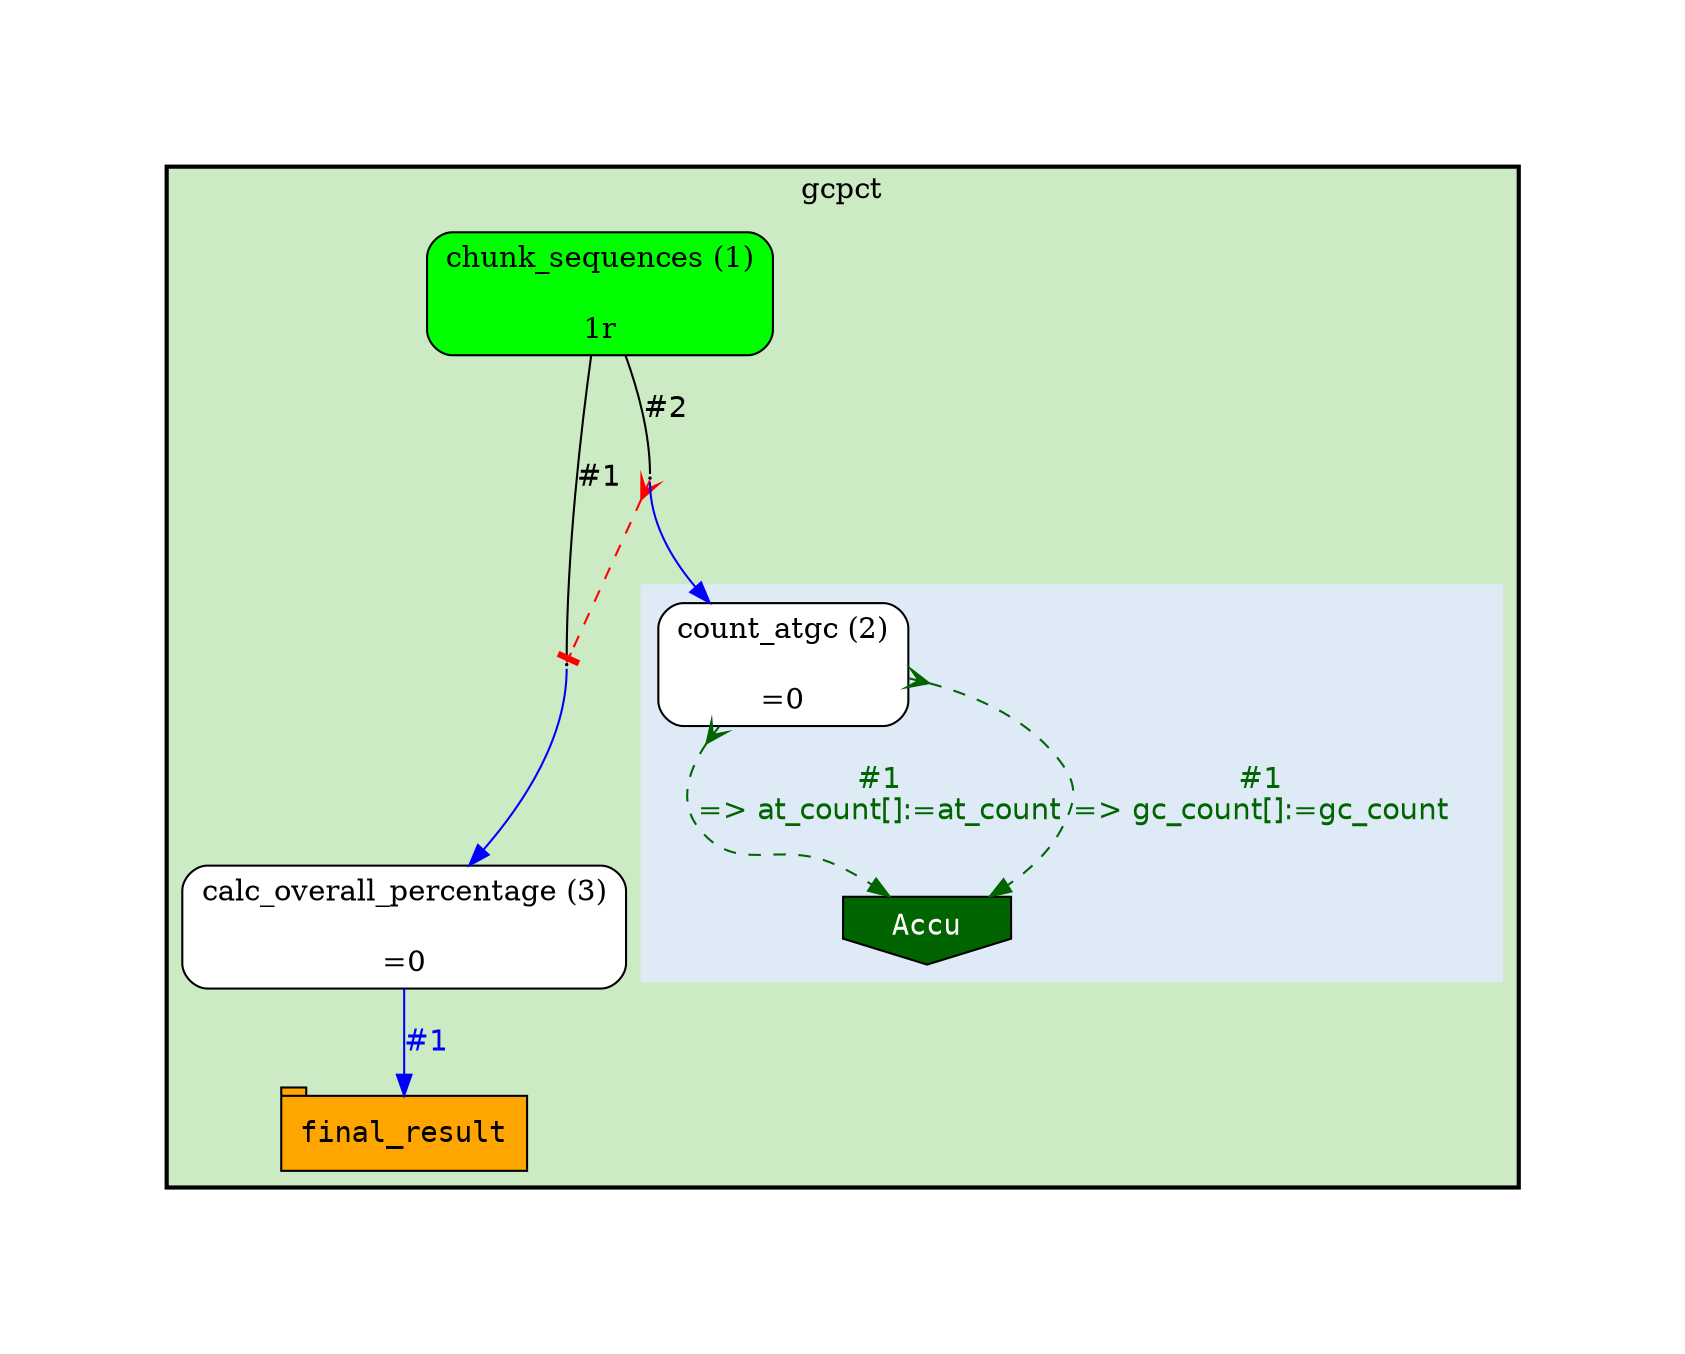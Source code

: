 digraph test {
	ratio="compress"; concentrate = "true"; name = "AnalysisWorkflow"; pad = "1.0";
	analysis_chunk_sequences [fillcolor="green", fontname="Times-Roman", label=<<table border="0" cellborder="0" cellspacing="0" cellpadding="1"><tr><td colspan="1">chunk_sequences (1)</td></tr><tr><td colspan="1"> </td></tr><tr><td bgcolor="green" width="100%">1r</td></tr></table>>, shape="Mrecord", style="filled"];
	dfr_1_mp [fixedsize="1", height="0.01", label="dfr_1_mp", shape="point", width="0.01"];
	analysis_calc_overall_percentage [fillcolor="white", fontname="Times-Roman", label=<<table border="0" cellborder="0" cellspacing="0" cellpadding="1"><tr><td colspan="1">calc_overall_percentage (3)</td></tr><tr><td colspan="1"> </td></tr><tr><td>=0</td></tr></table>>, shape="Mrecord", style="filled"];
	table_final_result [fillcolor="orange", fontcolor="black", fontname="Courier", label=<<table border="0" cellborder="0" cellspacing="0" cellpadding="1"><tr><td colspan="1">final_result</td></tr></table>>, shape="tab", style="filled"];
	dfr_2_mp [fixedsize="1", height="0.01", label="dfr_2_mp", shape="point", width="0.01"];
	analysis_count_atgc [fillcolor="white", fontname="Times-Roman", label=<<table border="0" cellborder="0" cellspacing="0" cellpadding="1"><tr><td colspan="1">count_atgc (2)</td></tr><tr><td colspan="1"> </td></tr><tr><td>=0</td></tr></table>>, shape="Mrecord", style="filled"];
	sink_dfr_1_mp [fillcolor="darkgreen", fontcolor="white", fontname="Courier", label="Accu", shape="invhouse", style="filled"];
	analysis_calc_overall_percentage -> table_final_result [color="blue", fontcolor="blue", fontname="Helvetica", label="#1\n"];
	analysis_chunk_sequences -> dfr_1_mp [arrowhead="none", color="black", fontcolor="black", fontname="Helvetica", headport="n", label="#1"];
	analysis_chunk_sequences -> dfr_2_mp [arrowhead="none", color="black", fontcolor="black", fontname="Helvetica", headport="n", label="#2"];
	analysis_count_atgc -> sink_dfr_1_mp [arrowtail="crow", color="darkgreen", dir="both", fontcolor="darkgreen", fontname="Helvetica", label="#1\n=> at_count[]:=at_count", style="dashed"];
	analysis_count_atgc -> sink_dfr_1_mp [arrowtail="crow", color="darkgreen", dir="both", fontcolor="darkgreen", fontname="Helvetica", label="#1\n=> gc_count[]:=gc_count", style="dashed"];
	dfr_1_mp -> analysis_calc_overall_percentage [color="blue", fontcolor="blue", fontname="Helvetica", label="\n", tailport="s"];
	dfr_2_mp -> analysis_count_atgc [color="blue", fontcolor="blue", fontname="Helvetica", label="\n", tailport="s"];
	dfr_2_mp -> dfr_1_mp [arrowhead="tee", arrowtail="crow", color="red", dir="both", style="dashed"];

subgraph cluster_gcpct {
	label="gcpct";
	style="bold,filled";
	colorscheme="pastel19";
	fillcolor="3";
	analysis_calc_overall_percentage;
	analysis_chunk_sequences;
	subgraph cluster_cl_dfr_1_mp {
		label="";
		style="filled";
		colorscheme="blues9";
		fillcolor="2";
		color="2";
		analysis_count_atgc;
		sink_dfr_1_mp;
		sink_dfr_1_mp;
	}
	dfr_1_mp;
	dfr_2_mp;
	table_final_result;
}
}
